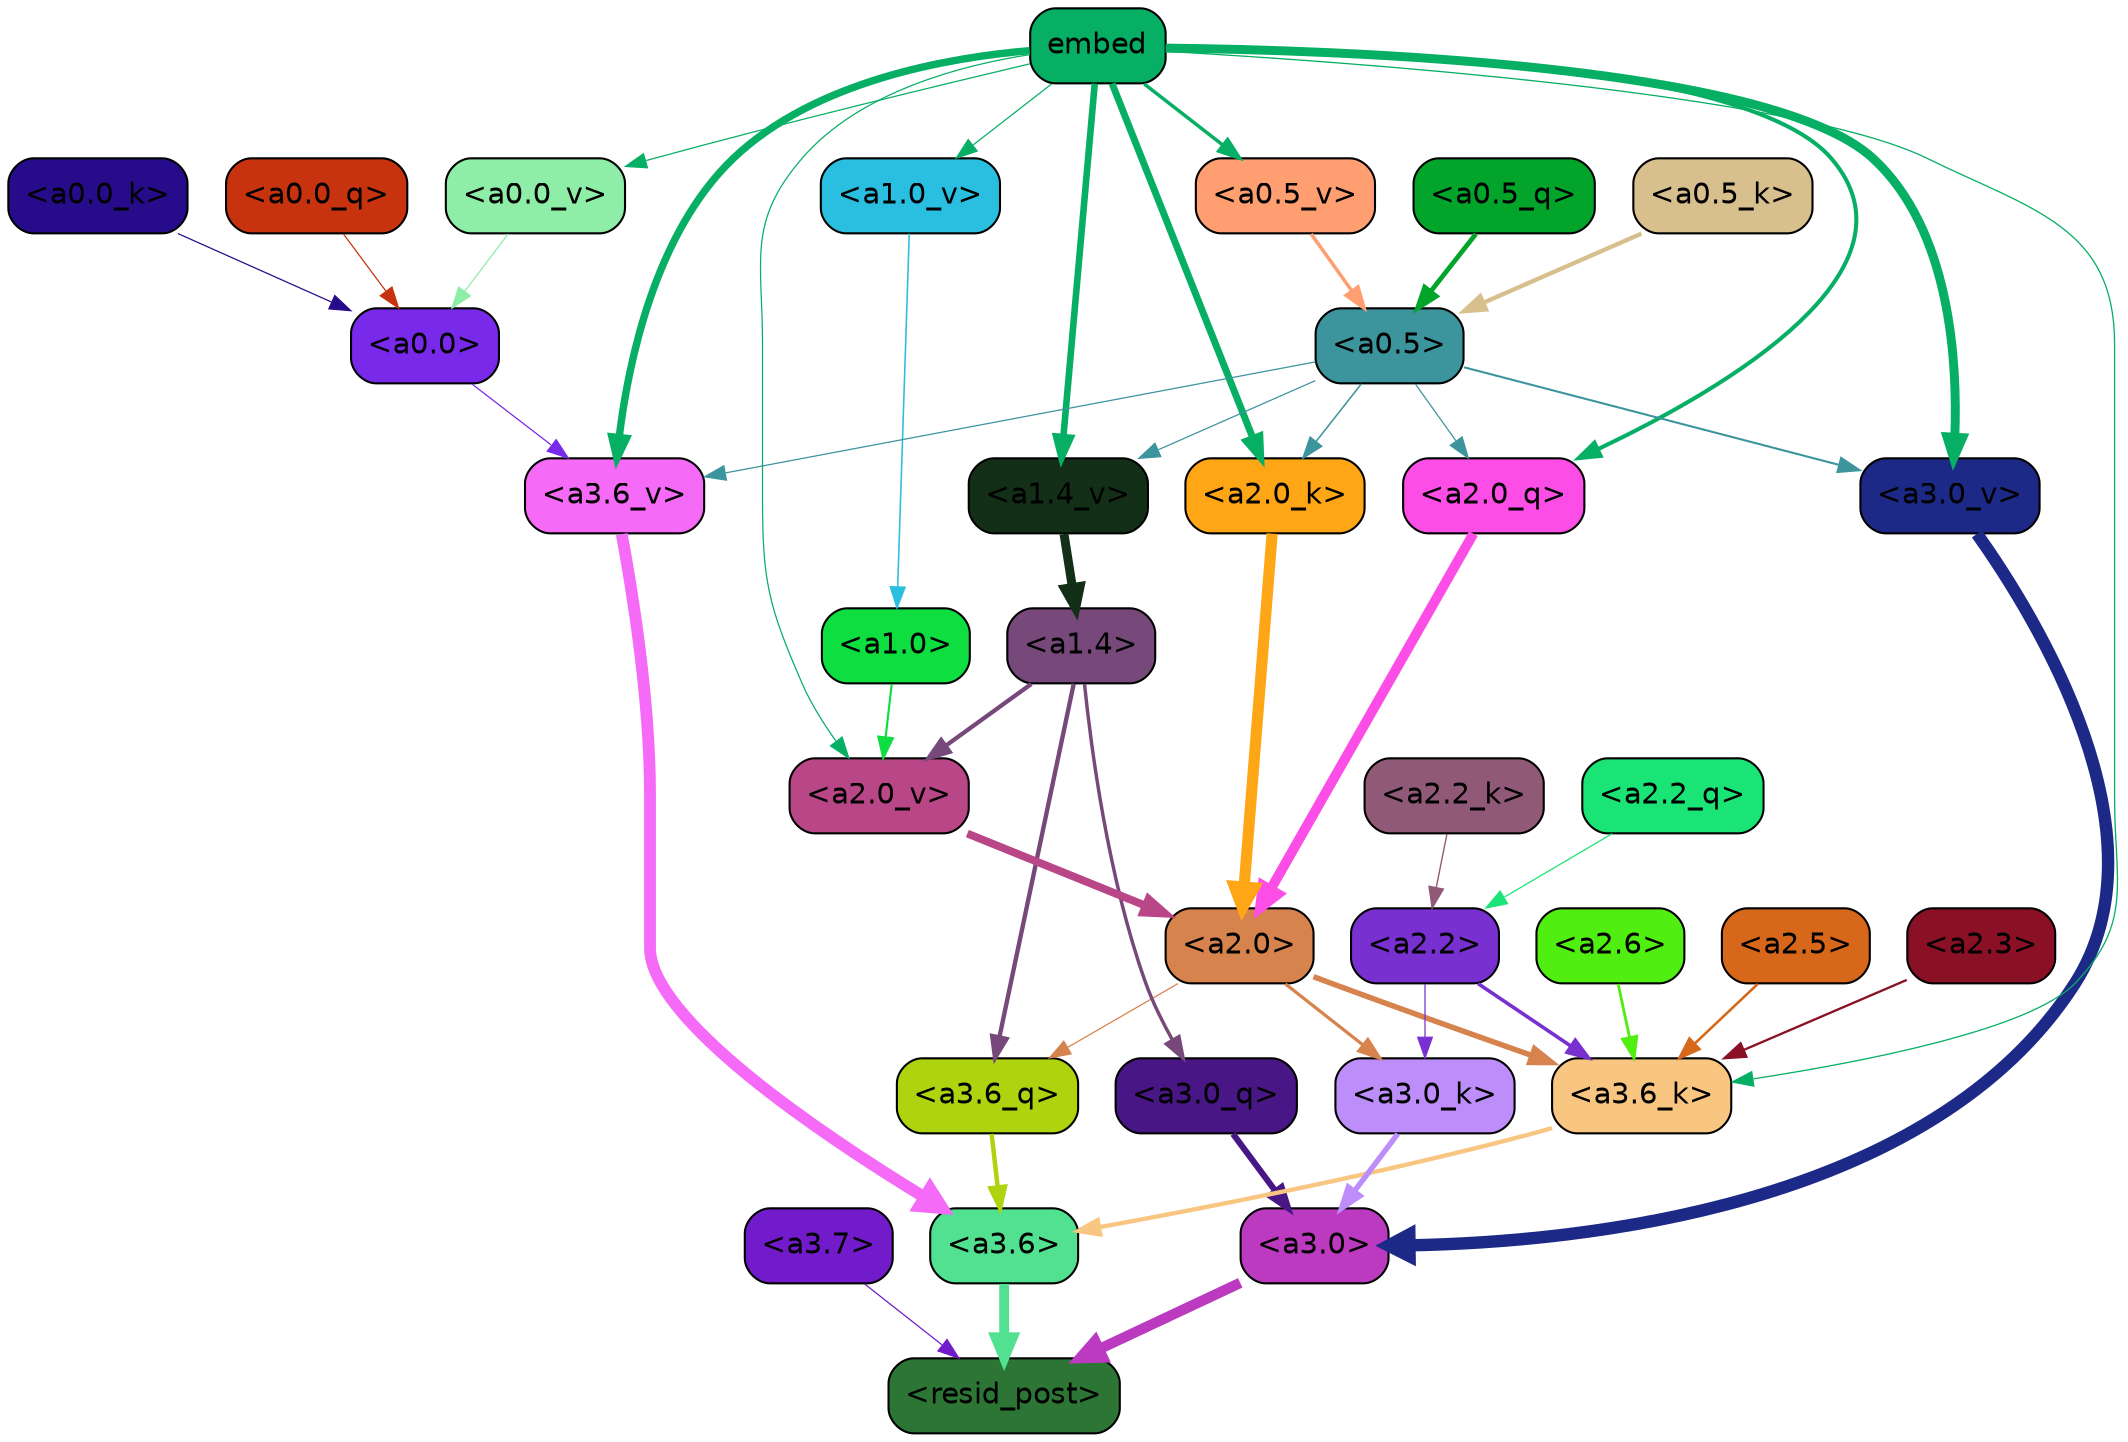 strict digraph "" {
	graph [bgcolor=transparent,
		layout=dot,
		overlap=false,
		splines=true
	];
	"<a3.7>"	[color=black,
		fillcolor="#721bca",
		fontname=Helvetica,
		shape=box,
		style="filled, rounded"];
	"<resid_post>"	[color=black,
		fillcolor="#2c7534",
		fontname=Helvetica,
		shape=box,
		style="filled, rounded"];
	"<a3.7>" -> "<resid_post>"	[color="#721bca",
		penwidth=0.6];
	"<a3.6>"	[color=black,
		fillcolor="#51e191",
		fontname=Helvetica,
		shape=box,
		style="filled, rounded"];
	"<a3.6>" -> "<resid_post>"	[color="#51e191",
		penwidth=4.748674273490906];
	"<a3.0>"	[color=black,
		fillcolor="#bb3ac0",
		fontname=Helvetica,
		shape=box,
		style="filled, rounded"];
	"<a3.0>" -> "<resid_post>"	[color="#bb3ac0",
		penwidth=5.004031300544739];
	"<a3.6_q>"	[color=black,
		fillcolor="#afd40f",
		fontname=Helvetica,
		shape=box,
		style="filled, rounded"];
	"<a3.6_q>" -> "<a3.6>"	[color="#afd40f",
		penwidth=2.1656854450702667];
	"<a3.0_q>"	[color=black,
		fillcolor="#491685",
		fontname=Helvetica,
		shape=box,
		style="filled, rounded"];
	"<a3.0_q>" -> "<a3.0>"	[color="#491685",
		penwidth=2.95696559548378];
	"<a3.6_k>"	[color=black,
		fillcolor="#f9c682",
		fontname=Helvetica,
		shape=box,
		style="filled, rounded"];
	"<a3.6_k>" -> "<a3.6>"	[color="#f9c682",
		penwidth=2.086437076330185];
	"<a3.0_k>"	[color=black,
		fillcolor="#bd8dfa",
		fontname=Helvetica,
		shape=box,
		style="filled, rounded"];
	"<a3.0_k>" -> "<a3.0>"	[color="#bd8dfa",
		penwidth=2.5988530814647675];
	"<a3.6_v>"	[color=black,
		fillcolor="#f56af6",
		fontname=Helvetica,
		shape=box,
		style="filled, rounded"];
	"<a3.6_v>" -> "<a3.6>"	[color="#f56af6",
		penwidth=5.669987380504608];
	"<a3.0_v>"	[color=black,
		fillcolor="#1c2987",
		fontname=Helvetica,
		shape=box,
		style="filled, rounded"];
	"<a3.0_v>" -> "<a3.0>"	[color="#1c2987",
		penwidth=5.9515902400016785];
	"<a2.0>"	[color=black,
		fillcolor="#d6834d",
		fontname=Helvetica,
		shape=box,
		style="filled, rounded"];
	"<a2.0>" -> "<a3.6_q>"	[color="#d6834d",
		penwidth=0.6];
	"<a2.0>" -> "<a3.6_k>"	[color="#d6834d",
		penwidth=2.6423546075820923];
	"<a2.0>" -> "<a3.0_k>"	[color="#d6834d",
		penwidth=1.5482127666473389];
	"<a1.4>"	[color=black,
		fillcolor="#76497a",
		fontname=Helvetica,
		shape=box,
		style="filled, rounded"];
	"<a1.4>" -> "<a3.6_q>"	[color="#76497a",
		penwidth=2.1035547256469727];
	"<a1.4>" -> "<a3.0_q>"	[color="#76497a",
		penwidth=1.6541699171066284];
	"<a2.0_v>"	[color=black,
		fillcolor="#b94686",
		fontname=Helvetica,
		shape=box,
		style="filled, rounded"];
	"<a1.4>" -> "<a2.0_v>"	[color="#76497a",
		penwidth=2.048949420452118];
	"<a2.6>"	[color=black,
		fillcolor="#50ef11",
		fontname=Helvetica,
		shape=box,
		style="filled, rounded"];
	"<a2.6>" -> "<a3.6_k>"	[color="#50ef11",
		penwidth=1.3718644380569458];
	"<a2.5>"	[color=black,
		fillcolor="#d6671b",
		fontname=Helvetica,
		shape=box,
		style="filled, rounded"];
	"<a2.5>" -> "<a3.6_k>"	[color="#d6671b",
		penwidth=1.231603980064392];
	"<a2.3>"	[color=black,
		fillcolor="#8a1026",
		fontname=Helvetica,
		shape=box,
		style="filled, rounded"];
	"<a2.3>" -> "<a3.6_k>"	[color="#8a1026",
		penwidth=1.1117559671401978];
	"<a2.2>"	[color=black,
		fillcolor="#7830d0",
		fontname=Helvetica,
		shape=box,
		style="filled, rounded"];
	"<a2.2>" -> "<a3.6_k>"	[color="#7830d0",
		penwidth=1.7315057516098022];
	"<a2.2>" -> "<a3.0_k>"	[color="#7830d0",
		penwidth=0.6];
	embed	[color=black,
		fillcolor="#07af65",
		fontname=Helvetica,
		shape=box,
		style="filled, rounded"];
	embed -> "<a3.6_k>"	[color="#07af65",
		penwidth=0.6229734420776367];
	embed -> "<a3.6_v>"	[color="#07af65",
		penwidth=3.56406831741333];
	embed -> "<a3.0_v>"	[color="#07af65",
		penwidth=4.293717980384827];
	"<a2.0_q>"	[color=black,
		fillcolor="#fc4ee6",
		fontname=Helvetica,
		shape=box,
		style="filled, rounded"];
	embed -> "<a2.0_q>"	[color="#07af65",
		penwidth=1.9479764699935913];
	"<a2.0_k>"	[color=black,
		fillcolor="#fea615",
		fontname=Helvetica,
		shape=box,
		style="filled, rounded"];
	embed -> "<a2.0_k>"	[color="#07af65",
		penwidth=3.348647713661194];
	embed -> "<a2.0_v>"	[color="#07af65",
		penwidth=0.6];
	"<a1.4_v>"	[color=black,
		fillcolor="#132f18",
		fontname=Helvetica,
		shape=box,
		style="filled, rounded"];
	embed -> "<a1.4_v>"	[color="#07af65",
		penwidth=3.1658360958099365];
	"<a1.0_v>"	[color=black,
		fillcolor="#2abee0",
		fontname=Helvetica,
		shape=box,
		style="filled, rounded"];
	embed -> "<a1.0_v>"	[color="#07af65",
		penwidth=0.6];
	"<a0.5_v>"	[color=black,
		fillcolor="#ff9e71",
		fontname=Helvetica,
		shape=box,
		style="filled, rounded"];
	embed -> "<a0.5_v>"	[color="#07af65",
		penwidth=1.6795666217803955];
	"<a0.0_v>"	[color=black,
		fillcolor="#8eeda7",
		fontname=Helvetica,
		shape=box,
		style="filled, rounded"];
	embed -> "<a0.0_v>"	[color="#07af65",
		penwidth=0.6];
	"<a0.5>"	[color=black,
		fillcolor="#3c949d",
		fontname=Helvetica,
		shape=box,
		style="filled, rounded"];
	"<a0.5>" -> "<a3.6_v>"	[color="#3c949d",
		penwidth=0.6];
	"<a0.5>" -> "<a3.0_v>"	[color="#3c949d",
		penwidth=0.9916514158248901];
	"<a0.5>" -> "<a2.0_q>"	[color="#3c949d",
		penwidth=0.6];
	"<a0.5>" -> "<a2.0_k>"	[color="#3c949d",
		penwidth=0.7479127645492554];
	"<a0.5>" -> "<a1.4_v>"	[color="#3c949d",
		penwidth=0.6];
	"<a0.0>"	[color=black,
		fillcolor="#7929e9",
		fontname=Helvetica,
		shape=box,
		style="filled, rounded"];
	"<a0.0>" -> "<a3.6_v>"	[color="#7929e9",
		penwidth=0.6];
	"<a2.2_q>"	[color=black,
		fillcolor="#1ae475",
		fontname=Helvetica,
		shape=box,
		style="filled, rounded"];
	"<a2.2_q>" -> "<a2.2>"	[color="#1ae475",
		penwidth=0.6068362593650818];
	"<a2.0_q>" -> "<a2.0>"	[color="#fc4ee6",
		penwidth=4.801594913005829];
	"<a2.2_k>"	[color=black,
		fillcolor="#8f5977",
		fontname=Helvetica,
		shape=box,
		style="filled, rounded"];
	"<a2.2_k>" -> "<a2.2>"	[color="#8f5977",
		penwidth=0.6648573875427246];
	"<a2.0_k>" -> "<a2.0>"	[color="#fea615",
		penwidth=5.364346981048584];
	"<a2.0_v>" -> "<a2.0>"	[color="#b94686",
		penwidth=3.76983106136322];
	"<a1.0>"	[color=black,
		fillcolor="#0ede3f",
		fontname=Helvetica,
		shape=box,
		style="filled, rounded"];
	"<a1.0>" -> "<a2.0_v>"	[color="#0ede3f",
		penwidth=1.0333166718482971];
	"<a1.4_v>" -> "<a1.4>"	[color="#132f18",
		penwidth=4.295930981636047];
	"<a1.0_v>" -> "<a1.0>"	[color="#2abee0",
		penwidth=0.7506231069564819];
	"<a0.5_q>"	[color=black,
		fillcolor="#02a52a",
		fontname=Helvetica,
		shape=box,
		style="filled, rounded"];
	"<a0.5_q>" -> "<a0.5>"	[color="#02a52a",
		penwidth=2.30334210395813];
	"<a0.0_q>"	[color=black,
		fillcolor="#c7320f",
		fontname=Helvetica,
		shape=box,
		style="filled, rounded"];
	"<a0.0_q>" -> "<a0.0>"	[color="#c7320f",
		penwidth=0.6];
	"<a0.5_k>"	[color=black,
		fillcolor="#d8bf8e",
		fontname=Helvetica,
		shape=box,
		style="filled, rounded"];
	"<a0.5_k>" -> "<a0.5>"	[color="#d8bf8e",
		penwidth=2.078277349472046];
	"<a0.0_k>"	[color=black,
		fillcolor="#260c8b",
		fontname=Helvetica,
		shape=box,
		style="filled, rounded"];
	"<a0.0_k>" -> "<a0.0>"	[color="#260c8b",
		penwidth=0.6];
	"<a0.5_v>" -> "<a0.5>"	[color="#ff9e71",
		penwidth=1.6795680522918701];
	"<a0.0_v>" -> "<a0.0>"	[color="#8eeda7",
		penwidth=0.6];
}
